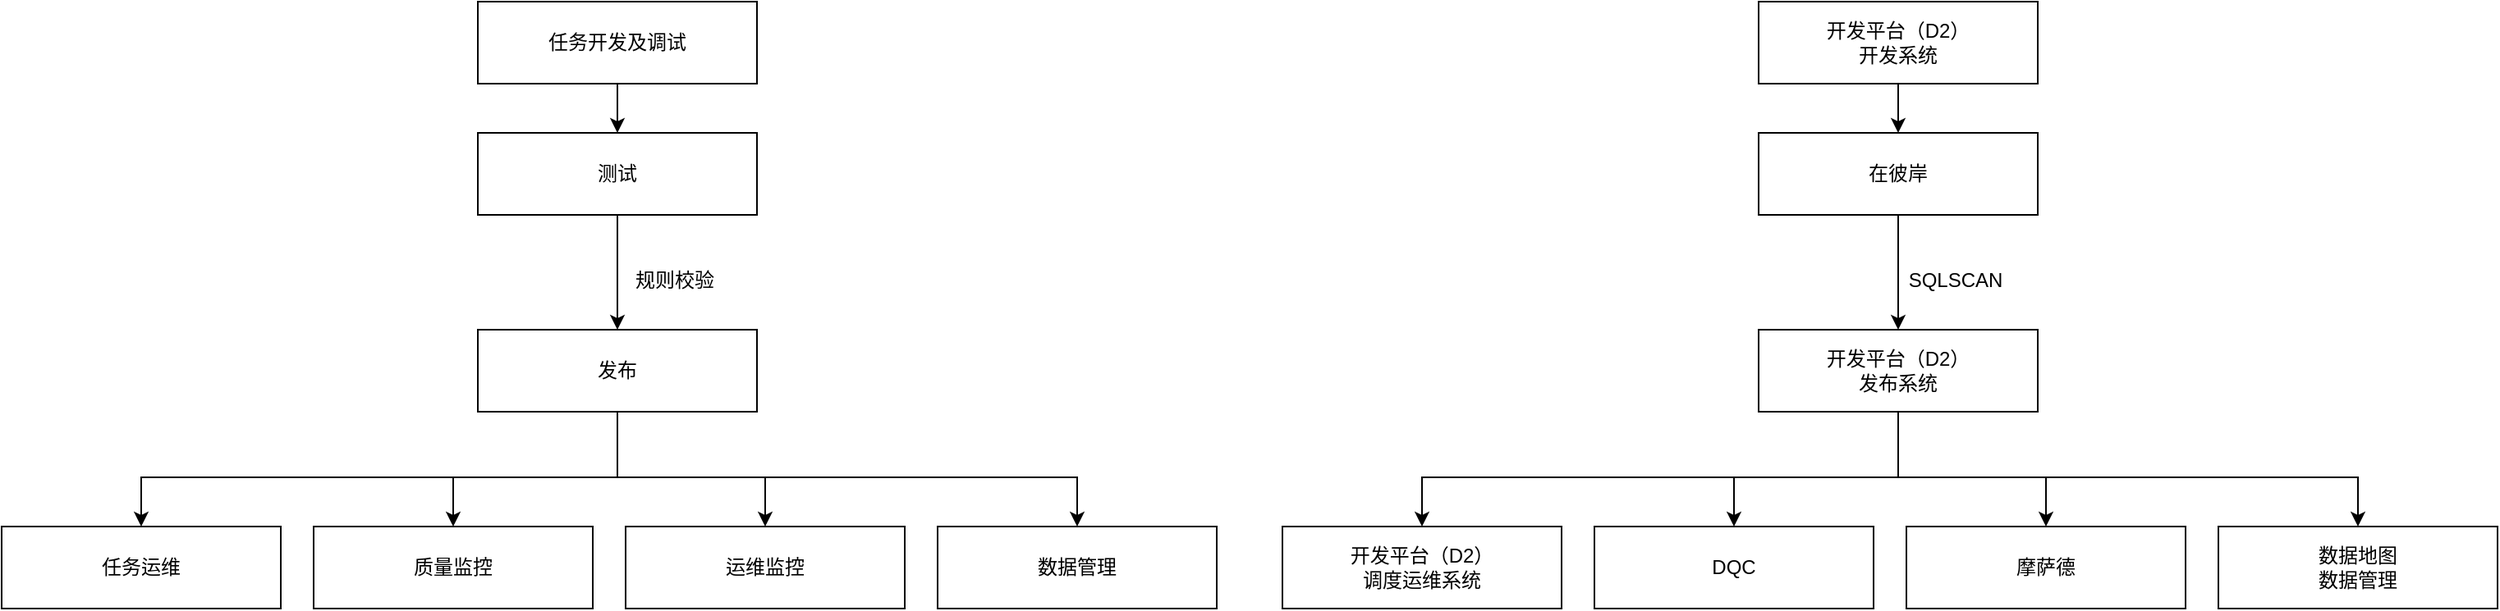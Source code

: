 <mxfile version="12.6.5" type="device"><diagram id="Wbaluo2QVRNV5JY_UN1K" name="Page-1"><mxGraphModel dx="1024" dy="592" grid="1" gridSize="10" guides="1" tooltips="1" connect="1" arrows="1" fold="1" page="1" pageScale="1" pageWidth="2339" pageHeight="3300" math="0" shadow="0"><root><mxCell id="0"/><mxCell id="1" parent="0"/><mxCell id="RjCckeh0_rqXyOrblo19-14" style="edgeStyle=orthogonalEdgeStyle;rounded=0;orthogonalLoop=1;jettySize=auto;html=1;" edge="1" parent="1" source="RjCckeh0_rqXyOrblo19-1" target="RjCckeh0_rqXyOrblo19-2"><mxGeometry relative="1" as="geometry"/></mxCell><mxCell id="RjCckeh0_rqXyOrblo19-1" value="任务开发及调试" style="rounded=0;whiteSpace=wrap;html=1;" vertex="1" parent="1"><mxGeometry x="360" y="60" width="170" height="50" as="geometry"/></mxCell><mxCell id="RjCckeh0_rqXyOrblo19-15" style="edgeStyle=orthogonalEdgeStyle;rounded=0;orthogonalLoop=1;jettySize=auto;html=1;entryX=0.5;entryY=0;entryDx=0;entryDy=0;" edge="1" parent="1" source="RjCckeh0_rqXyOrblo19-2" target="RjCckeh0_rqXyOrblo19-3"><mxGeometry relative="1" as="geometry"/></mxCell><mxCell id="RjCckeh0_rqXyOrblo19-2" value="测试" style="rounded=0;whiteSpace=wrap;html=1;" vertex="1" parent="1"><mxGeometry x="360" y="140" width="170" height="50" as="geometry"/></mxCell><mxCell id="RjCckeh0_rqXyOrblo19-8" style="edgeStyle=orthogonalEdgeStyle;rounded=0;orthogonalLoop=1;jettySize=auto;html=1;" edge="1" parent="1" source="RjCckeh0_rqXyOrblo19-3" target="RjCckeh0_rqXyOrblo19-4"><mxGeometry relative="1" as="geometry"><Array as="points"><mxPoint x="445" y="350"/><mxPoint x="345" y="350"/></Array></mxGeometry></mxCell><mxCell id="RjCckeh0_rqXyOrblo19-9" style="edgeStyle=orthogonalEdgeStyle;rounded=0;orthogonalLoop=1;jettySize=auto;html=1;entryX=0.5;entryY=0;entryDx=0;entryDy=0;" edge="1" parent="1" source="RjCckeh0_rqXyOrblo19-3" target="RjCckeh0_rqXyOrblo19-5"><mxGeometry relative="1" as="geometry"><Array as="points"><mxPoint x="445" y="350"/><mxPoint x="535" y="350"/></Array></mxGeometry></mxCell><mxCell id="RjCckeh0_rqXyOrblo19-10" style="edgeStyle=orthogonalEdgeStyle;rounded=0;orthogonalLoop=1;jettySize=auto;html=1;entryX=0.5;entryY=0;entryDx=0;entryDy=0;" edge="1" parent="1" source="RjCckeh0_rqXyOrblo19-3" target="RjCckeh0_rqXyOrblo19-6"><mxGeometry relative="1" as="geometry"><Array as="points"><mxPoint x="445" y="350"/><mxPoint x="725" y="350"/></Array></mxGeometry></mxCell><mxCell id="RjCckeh0_rqXyOrblo19-12" style="edgeStyle=orthogonalEdgeStyle;rounded=0;orthogonalLoop=1;jettySize=auto;html=1;entryX=0.5;entryY=0;entryDx=0;entryDy=0;" edge="1" parent="1" source="RjCckeh0_rqXyOrblo19-3" target="RjCckeh0_rqXyOrblo19-7"><mxGeometry relative="1" as="geometry"><Array as="points"><mxPoint x="445" y="350"/><mxPoint x="155" y="350"/></Array></mxGeometry></mxCell><mxCell id="RjCckeh0_rqXyOrblo19-3" value="发布" style="rounded=0;whiteSpace=wrap;html=1;" vertex="1" parent="1"><mxGeometry x="360" y="260" width="170" height="50" as="geometry"/></mxCell><mxCell id="RjCckeh0_rqXyOrblo19-4" value="质量监控" style="rounded=0;whiteSpace=wrap;html=1;" vertex="1" parent="1"><mxGeometry x="260" y="380" width="170" height="50" as="geometry"/></mxCell><mxCell id="RjCckeh0_rqXyOrblo19-5" value="运维监控" style="rounded=0;whiteSpace=wrap;html=1;" vertex="1" parent="1"><mxGeometry x="450" y="380" width="170" height="50" as="geometry"/></mxCell><mxCell id="RjCckeh0_rqXyOrblo19-6" value="数据管理" style="rounded=0;whiteSpace=wrap;html=1;" vertex="1" parent="1"><mxGeometry x="640" y="380" width="170" height="50" as="geometry"/></mxCell><mxCell id="RjCckeh0_rqXyOrblo19-7" value="任务运维" style="rounded=0;whiteSpace=wrap;html=1;" vertex="1" parent="1"><mxGeometry x="70" y="380" width="170" height="50" as="geometry"/></mxCell><mxCell id="RjCckeh0_rqXyOrblo19-16" value="规则校验" style="text;html=1;strokeColor=none;fillColor=none;align=center;verticalAlign=middle;whiteSpace=wrap;rounded=0;" vertex="1" parent="1"><mxGeometry x="450" y="220" width="60" height="20" as="geometry"/></mxCell><mxCell id="RjCckeh0_rqXyOrblo19-17" style="edgeStyle=orthogonalEdgeStyle;rounded=0;orthogonalLoop=1;jettySize=auto;html=1;" edge="1" parent="1" source="RjCckeh0_rqXyOrblo19-18" target="RjCckeh0_rqXyOrblo19-20"><mxGeometry relative="1" as="geometry"/></mxCell><mxCell id="RjCckeh0_rqXyOrblo19-18" value="开发平台（D2）&lt;br&gt;开发系统" style="rounded=0;whiteSpace=wrap;html=1;" vertex="1" parent="1"><mxGeometry x="1140" y="60" width="170" height="50" as="geometry"/></mxCell><mxCell id="RjCckeh0_rqXyOrblo19-19" style="edgeStyle=orthogonalEdgeStyle;rounded=0;orthogonalLoop=1;jettySize=auto;html=1;entryX=0.5;entryY=0;entryDx=0;entryDy=0;" edge="1" parent="1" source="RjCckeh0_rqXyOrblo19-20" target="RjCckeh0_rqXyOrblo19-25"><mxGeometry relative="1" as="geometry"/></mxCell><mxCell id="RjCckeh0_rqXyOrblo19-20" value="在彼岸" style="rounded=0;whiteSpace=wrap;html=1;" vertex="1" parent="1"><mxGeometry x="1140" y="140" width="170" height="50" as="geometry"/></mxCell><mxCell id="RjCckeh0_rqXyOrblo19-21" style="edgeStyle=orthogonalEdgeStyle;rounded=0;orthogonalLoop=1;jettySize=auto;html=1;" edge="1" parent="1" source="RjCckeh0_rqXyOrblo19-25" target="RjCckeh0_rqXyOrblo19-26"><mxGeometry relative="1" as="geometry"><Array as="points"><mxPoint x="1225" y="350"/><mxPoint x="1125" y="350"/></Array></mxGeometry></mxCell><mxCell id="RjCckeh0_rqXyOrblo19-22" style="edgeStyle=orthogonalEdgeStyle;rounded=0;orthogonalLoop=1;jettySize=auto;html=1;entryX=0.5;entryY=0;entryDx=0;entryDy=0;" edge="1" parent="1" source="RjCckeh0_rqXyOrblo19-25" target="RjCckeh0_rqXyOrblo19-27"><mxGeometry relative="1" as="geometry"><Array as="points"><mxPoint x="1225" y="350"/><mxPoint x="1315" y="350"/></Array></mxGeometry></mxCell><mxCell id="RjCckeh0_rqXyOrblo19-23" style="edgeStyle=orthogonalEdgeStyle;rounded=0;orthogonalLoop=1;jettySize=auto;html=1;entryX=0.5;entryY=0;entryDx=0;entryDy=0;" edge="1" parent="1" source="RjCckeh0_rqXyOrblo19-25" target="RjCckeh0_rqXyOrblo19-28"><mxGeometry relative="1" as="geometry"><Array as="points"><mxPoint x="1225" y="350"/><mxPoint x="1505" y="350"/></Array></mxGeometry></mxCell><mxCell id="RjCckeh0_rqXyOrblo19-24" style="edgeStyle=orthogonalEdgeStyle;rounded=0;orthogonalLoop=1;jettySize=auto;html=1;entryX=0.5;entryY=0;entryDx=0;entryDy=0;" edge="1" parent="1" source="RjCckeh0_rqXyOrblo19-25" target="RjCckeh0_rqXyOrblo19-29"><mxGeometry relative="1" as="geometry"><Array as="points"><mxPoint x="1225" y="350"/><mxPoint x="935" y="350"/></Array></mxGeometry></mxCell><mxCell id="RjCckeh0_rqXyOrblo19-25" value="开发平台（D2）&lt;br&gt;发布系统" style="rounded=0;whiteSpace=wrap;html=1;" vertex="1" parent="1"><mxGeometry x="1140" y="260" width="170" height="50" as="geometry"/></mxCell><mxCell id="RjCckeh0_rqXyOrblo19-26" value="DQC" style="rounded=0;whiteSpace=wrap;html=1;" vertex="1" parent="1"><mxGeometry x="1040" y="380" width="170" height="50" as="geometry"/></mxCell><mxCell id="RjCckeh0_rqXyOrblo19-27" value="摩萨德" style="rounded=0;whiteSpace=wrap;html=1;" vertex="1" parent="1"><mxGeometry x="1230" y="380" width="170" height="50" as="geometry"/></mxCell><mxCell id="RjCckeh0_rqXyOrblo19-28" value="数据地图&lt;br&gt;数据管理" style="rounded=0;whiteSpace=wrap;html=1;" vertex="1" parent="1"><mxGeometry x="1420" y="380" width="170" height="50" as="geometry"/></mxCell><mxCell id="RjCckeh0_rqXyOrblo19-29" value="开发平台（D2）&lt;br&gt;调度运维系统" style="rounded=0;whiteSpace=wrap;html=1;" vertex="1" parent="1"><mxGeometry x="850" y="380" width="170" height="50" as="geometry"/></mxCell><mxCell id="RjCckeh0_rqXyOrblo19-30" value="SQLSCAN" style="text;html=1;strokeColor=none;fillColor=none;align=center;verticalAlign=middle;whiteSpace=wrap;rounded=0;" vertex="1" parent="1"><mxGeometry x="1230" y="220" width="60" height="20" as="geometry"/></mxCell></root></mxGraphModel></diagram></mxfile>
